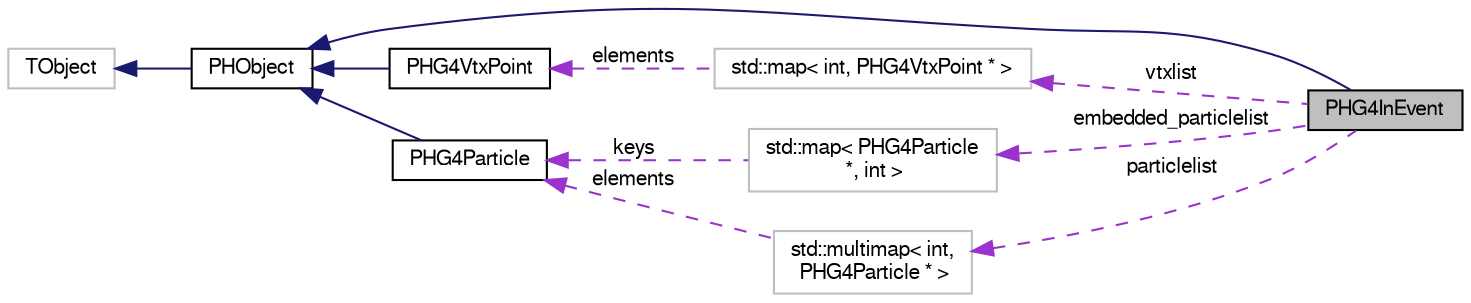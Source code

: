digraph "PHG4InEvent"
{
  bgcolor="transparent";
  edge [fontname="FreeSans",fontsize="10",labelfontname="FreeSans",labelfontsize="10"];
  node [fontname="FreeSans",fontsize="10",shape=record];
  rankdir="LR";
  Node1 [label="PHG4InEvent",height=0.2,width=0.4,color="black", fillcolor="grey75", style="filled" fontcolor="black"];
  Node2 -> Node1 [dir="back",color="midnightblue",fontsize="10",style="solid",fontname="FreeSans"];
  Node2 [label="PHObject",height=0.2,width=0.4,color="black",URL="$d9/d24/classPHObject.html"];
  Node3 -> Node2 [dir="back",color="midnightblue",fontsize="10",style="solid",fontname="FreeSans"];
  Node3 [label="TObject",height=0.2,width=0.4,color="grey75"];
  Node4 -> Node1 [dir="back",color="darkorchid3",fontsize="10",style="dashed",label=" vtxlist" ,fontname="FreeSans"];
  Node4 [label="std::map\< int, PHG4VtxPoint * \>",height=0.2,width=0.4,color="grey75"];
  Node5 -> Node4 [dir="back",color="darkorchid3",fontsize="10",style="dashed",label=" elements" ,fontname="FreeSans"];
  Node5 [label="PHG4VtxPoint",height=0.2,width=0.4,color="black",URL="$d6/d81/classPHG4VtxPoint.html"];
  Node2 -> Node5 [dir="back",color="midnightblue",fontsize="10",style="solid",fontname="FreeSans"];
  Node6 -> Node1 [dir="back",color="darkorchid3",fontsize="10",style="dashed",label=" embedded_particlelist" ,fontname="FreeSans"];
  Node6 [label="std::map\< PHG4Particle\l *, int \>",height=0.2,width=0.4,color="grey75"];
  Node7 -> Node6 [dir="back",color="darkorchid3",fontsize="10",style="dashed",label=" keys" ,fontname="FreeSans"];
  Node7 [label="PHG4Particle",height=0.2,width=0.4,color="black",URL="$de/dc9/classPHG4Particle.html"];
  Node2 -> Node7 [dir="back",color="midnightblue",fontsize="10",style="solid",fontname="FreeSans"];
  Node8 -> Node1 [dir="back",color="darkorchid3",fontsize="10",style="dashed",label=" particlelist" ,fontname="FreeSans"];
  Node8 [label="std::multimap\< int,\l PHG4Particle * \>",height=0.2,width=0.4,color="grey75"];
  Node7 -> Node8 [dir="back",color="darkorchid3",fontsize="10",style="dashed",label=" elements" ,fontname="FreeSans"];
}
